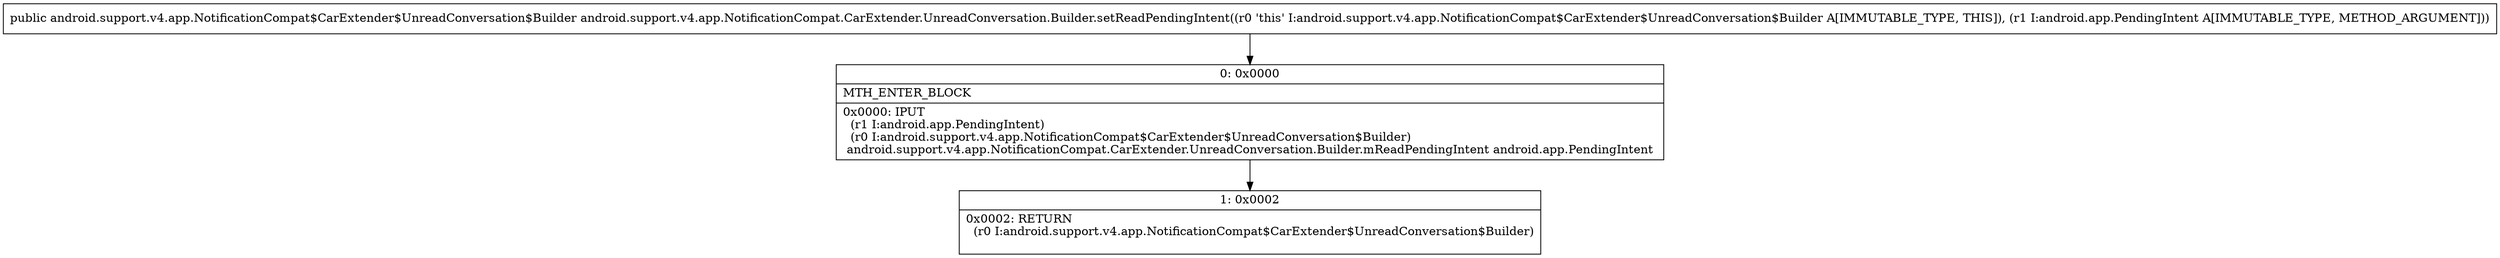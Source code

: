 digraph "CFG forandroid.support.v4.app.NotificationCompat.CarExtender.UnreadConversation.Builder.setReadPendingIntent(Landroid\/app\/PendingIntent;)Landroid\/support\/v4\/app\/NotificationCompat$CarExtender$UnreadConversation$Builder;" {
Node_0 [shape=record,label="{0\:\ 0x0000|MTH_ENTER_BLOCK\l|0x0000: IPUT  \l  (r1 I:android.app.PendingIntent)\l  (r0 I:android.support.v4.app.NotificationCompat$CarExtender$UnreadConversation$Builder)\l android.support.v4.app.NotificationCompat.CarExtender.UnreadConversation.Builder.mReadPendingIntent android.app.PendingIntent \l}"];
Node_1 [shape=record,label="{1\:\ 0x0002|0x0002: RETURN  \l  (r0 I:android.support.v4.app.NotificationCompat$CarExtender$UnreadConversation$Builder)\l \l}"];
MethodNode[shape=record,label="{public android.support.v4.app.NotificationCompat$CarExtender$UnreadConversation$Builder android.support.v4.app.NotificationCompat.CarExtender.UnreadConversation.Builder.setReadPendingIntent((r0 'this' I:android.support.v4.app.NotificationCompat$CarExtender$UnreadConversation$Builder A[IMMUTABLE_TYPE, THIS]), (r1 I:android.app.PendingIntent A[IMMUTABLE_TYPE, METHOD_ARGUMENT])) }"];
MethodNode -> Node_0;
Node_0 -> Node_1;
}


